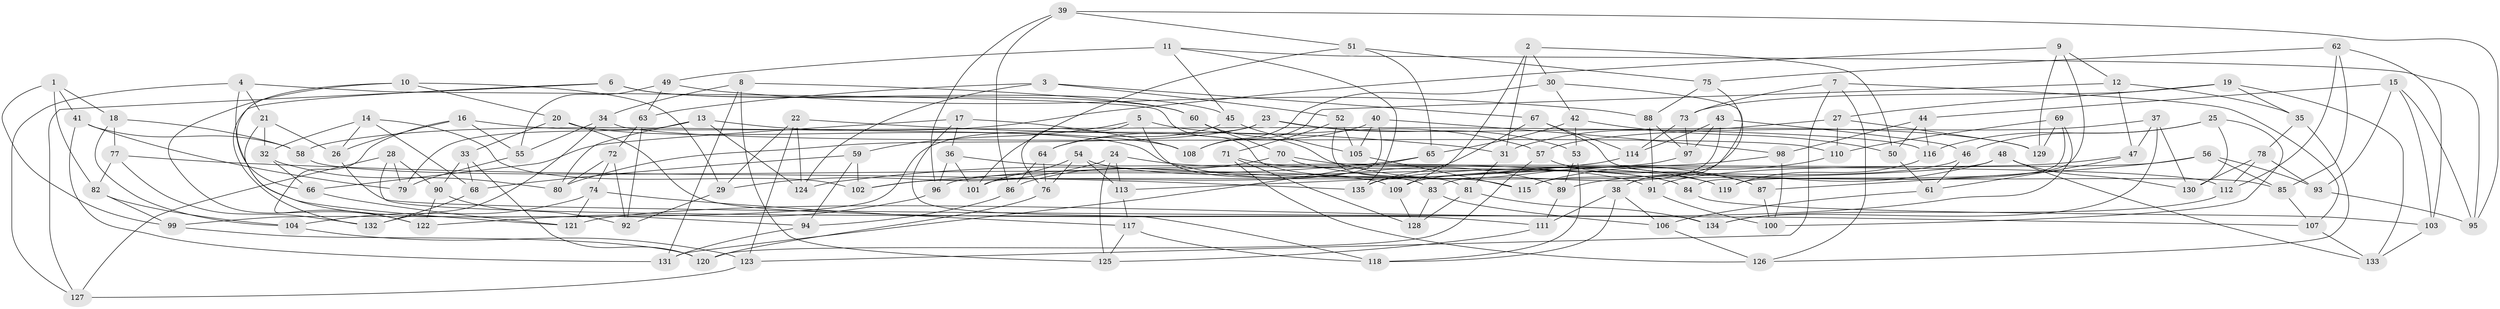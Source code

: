 // coarse degree distribution, {6: 0.5058823529411764, 4: 0.4, 5: 0.08235294117647059, 3: 0.011764705882352941}
// Generated by graph-tools (version 1.1) at 2025/42/03/06/25 10:42:20]
// undirected, 135 vertices, 270 edges
graph export_dot {
graph [start="1"]
  node [color=gray90,style=filled];
  1;
  2;
  3;
  4;
  5;
  6;
  7;
  8;
  9;
  10;
  11;
  12;
  13;
  14;
  15;
  16;
  17;
  18;
  19;
  20;
  21;
  22;
  23;
  24;
  25;
  26;
  27;
  28;
  29;
  30;
  31;
  32;
  33;
  34;
  35;
  36;
  37;
  38;
  39;
  40;
  41;
  42;
  43;
  44;
  45;
  46;
  47;
  48;
  49;
  50;
  51;
  52;
  53;
  54;
  55;
  56;
  57;
  58;
  59;
  60;
  61;
  62;
  63;
  64;
  65;
  66;
  67;
  68;
  69;
  70;
  71;
  72;
  73;
  74;
  75;
  76;
  77;
  78;
  79;
  80;
  81;
  82;
  83;
  84;
  85;
  86;
  87;
  88;
  89;
  90;
  91;
  92;
  93;
  94;
  95;
  96;
  97;
  98;
  99;
  100;
  101;
  102;
  103;
  104;
  105;
  106;
  107;
  108;
  109;
  110;
  111;
  112;
  113;
  114;
  115;
  116;
  117;
  118;
  119;
  120;
  121;
  122;
  123;
  124;
  125;
  126;
  127;
  128;
  129;
  130;
  131;
  132;
  133;
  134;
  135;
  1 -- 41;
  1 -- 82;
  1 -- 18;
  1 -- 99;
  2 -- 50;
  2 -- 109;
  2 -- 30;
  2 -- 31;
  3 -- 124;
  3 -- 52;
  3 -- 63;
  3 -- 67;
  4 -- 21;
  4 -- 115;
  4 -- 127;
  4 -- 66;
  5 -- 76;
  5 -- 59;
  5 -- 57;
  5 -- 83;
  6 -- 132;
  6 -- 127;
  6 -- 60;
  6 -- 45;
  7 -- 73;
  7 -- 126;
  7 -- 107;
  7 -- 123;
  8 -- 34;
  8 -- 131;
  8 -- 125;
  8 -- 60;
  9 -- 129;
  9 -- 58;
  9 -- 119;
  9 -- 12;
  10 -- 29;
  10 -- 122;
  10 -- 20;
  10 -- 94;
  11 -- 135;
  11 -- 49;
  11 -- 95;
  11 -- 45;
  12 -- 108;
  12 -- 47;
  12 -- 35;
  13 -- 79;
  13 -- 108;
  13 -- 80;
  13 -- 124;
  14 -- 32;
  14 -- 68;
  14 -- 26;
  14 -- 102;
  15 -- 103;
  15 -- 44;
  15 -- 95;
  15 -- 93;
  16 -- 122;
  16 -- 26;
  16 -- 55;
  16 -- 116;
  17 -- 66;
  17 -- 108;
  17 -- 118;
  17 -- 36;
  18 -- 104;
  18 -- 77;
  18 -- 58;
  19 -- 35;
  19 -- 27;
  19 -- 73;
  19 -- 133;
  20 -- 89;
  20 -- 111;
  20 -- 33;
  21 -- 32;
  21 -- 26;
  21 -- 121;
  22 -- 123;
  22 -- 29;
  22 -- 124;
  22 -- 31;
  23 -- 99;
  23 -- 53;
  23 -- 129;
  23 -- 80;
  24 -- 125;
  24 -- 29;
  24 -- 119;
  24 -- 113;
  25 -- 100;
  25 -- 130;
  25 -- 116;
  25 -- 46;
  26 -- 107;
  27 -- 31;
  27 -- 110;
  27 -- 129;
  28 -- 134;
  28 -- 127;
  28 -- 90;
  28 -- 79;
  29 -- 92;
  30 -- 108;
  30 -- 38;
  30 -- 42;
  31 -- 81;
  32 -- 66;
  32 -- 80;
  33 -- 68;
  33 -- 90;
  33 -- 120;
  34 -- 132;
  34 -- 110;
  34 -- 55;
  35 -- 126;
  35 -- 78;
  36 -- 101;
  36 -- 96;
  36 -- 91;
  37 -- 57;
  37 -- 130;
  37 -- 47;
  37 -- 134;
  38 -- 106;
  38 -- 118;
  38 -- 111;
  39 -- 86;
  39 -- 51;
  39 -- 96;
  39 -- 95;
  40 -- 105;
  40 -- 98;
  40 -- 64;
  40 -- 101;
  41 -- 58;
  41 -- 131;
  41 -- 79;
  42 -- 53;
  42 -- 65;
  42 -- 50;
  43 -- 97;
  43 -- 114;
  43 -- 83;
  43 -- 46;
  44 -- 98;
  44 -- 50;
  44 -- 116;
  45 -- 105;
  45 -- 64;
  46 -- 109;
  46 -- 61;
  47 -- 91;
  47 -- 61;
  48 -- 133;
  48 -- 130;
  48 -- 102;
  48 -- 89;
  49 -- 55;
  49 -- 63;
  49 -- 88;
  50 -- 61;
  51 -- 75;
  51 -- 65;
  51 -- 101;
  52 -- 71;
  52 -- 105;
  52 -- 81;
  53 -- 89;
  53 -- 118;
  54 -- 113;
  54 -- 101;
  54 -- 84;
  54 -- 76;
  55 -- 79;
  56 -- 93;
  56 -- 85;
  56 -- 96;
  56 -- 87;
  57 -- 87;
  57 -- 120;
  58 -- 109;
  59 -- 102;
  59 -- 94;
  59 -- 68;
  60 -- 70;
  60 -- 87;
  61 -- 106;
  62 -- 103;
  62 -- 75;
  62 -- 112;
  62 -- 85;
  63 -- 92;
  63 -- 72;
  64 -- 76;
  64 -- 86;
  65 -- 102;
  65 -- 131;
  66 -- 121;
  67 -- 135;
  67 -- 85;
  67 -- 114;
  68 -- 132;
  69 -- 121;
  69 -- 84;
  69 -- 110;
  69 -- 129;
  70 -- 86;
  70 -- 119;
  70 -- 112;
  71 -- 128;
  71 -- 126;
  71 -- 84;
  72 -- 92;
  72 -- 80;
  72 -- 74;
  73 -- 97;
  73 -- 114;
  74 -- 104;
  74 -- 117;
  74 -- 121;
  75 -- 115;
  75 -- 88;
  76 -- 120;
  77 -- 132;
  77 -- 135;
  77 -- 82;
  78 -- 130;
  78 -- 93;
  78 -- 112;
  81 -- 134;
  81 -- 128;
  82 -- 99;
  82 -- 104;
  83 -- 106;
  83 -- 128;
  84 -- 103;
  85 -- 107;
  86 -- 94;
  87 -- 100;
  88 -- 91;
  88 -- 97;
  89 -- 111;
  90 -- 92;
  90 -- 122;
  91 -- 100;
  93 -- 95;
  94 -- 131;
  96 -- 122;
  97 -- 113;
  98 -- 135;
  98 -- 100;
  99 -- 120;
  103 -- 133;
  104 -- 123;
  105 -- 115;
  106 -- 126;
  107 -- 133;
  109 -- 128;
  110 -- 115;
  111 -- 125;
  112 -- 134;
  113 -- 117;
  114 -- 124;
  116 -- 119;
  117 -- 125;
  117 -- 118;
  123 -- 127;
}
